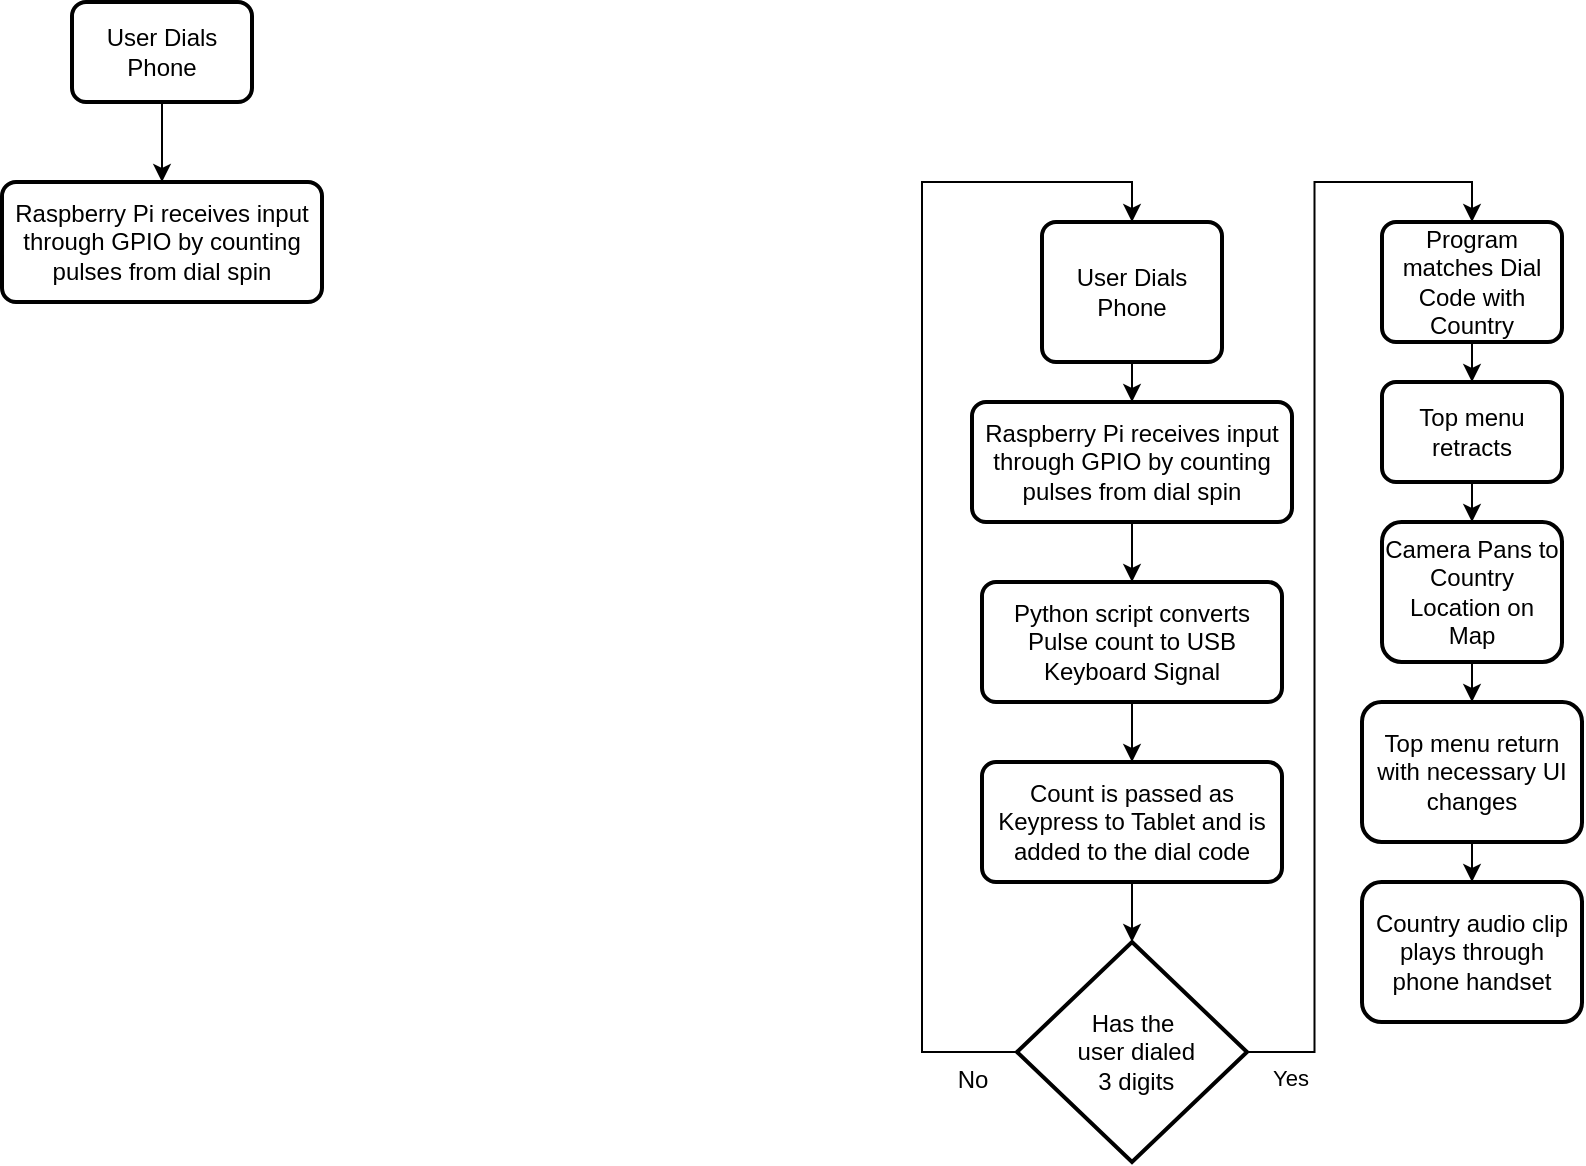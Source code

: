<mxfile version="16.5.1" type="device"><diagram id="3JBherdVbbNZYM-BLbzv" name="Page-1"><mxGraphModel dx="1106" dy="876" grid="1" gridSize="10" guides="1" tooltips="1" connect="1" arrows="1" fold="1" page="1" pageScale="1" pageWidth="850" pageHeight="1100" math="0" shadow="0"><root><mxCell id="0"/><mxCell id="1" parent="0"/><mxCell id="Dqg0gnAiCTm7pa3ZWLo--4" value="" style="edgeStyle=orthogonalEdgeStyle;rounded=0;orthogonalLoop=1;jettySize=auto;html=1;entryX=0.5;entryY=0;entryDx=0;entryDy=0;" parent="1" source="Dqg0gnAiCTm7pa3ZWLo--31" target="Dqg0gnAiCTm7pa3ZWLo--32" edge="1"><mxGeometry relative="1" as="geometry"><mxPoint x="615" y="210.0" as="sourcePoint"/><mxPoint x="615" y="230.0" as="targetPoint"/></mxGeometry></mxCell><mxCell id="Dqg0gnAiCTm7pa3ZWLo--20" style="edgeStyle=orthogonalEdgeStyle;rounded=0;orthogonalLoop=1;jettySize=auto;html=1;entryX=0.5;entryY=0;entryDx=0;entryDy=0;entryPerimeter=0;exitX=0.5;exitY=1;exitDx=0;exitDy=0;" parent="1" source="Dqg0gnAiCTm7pa3ZWLo--37" target="Dqg0gnAiCTm7pa3ZWLo--19" edge="1"><mxGeometry relative="1" as="geometry"><mxPoint x="610.029" y="510" as="sourcePoint"/></mxGeometry></mxCell><mxCell id="Dqg0gnAiCTm7pa3ZWLo--21" style="edgeStyle=orthogonalEdgeStyle;rounded=0;orthogonalLoop=1;jettySize=auto;html=1;entryX=0.5;entryY=0;entryDx=0;entryDy=0;exitX=0;exitY=0.5;exitDx=0;exitDy=0;exitPerimeter=0;" parent="1" source="Dqg0gnAiCTm7pa3ZWLo--19" target="Dqg0gnAiCTm7pa3ZWLo--31" edge="1"><mxGeometry relative="1" as="geometry"><mxPoint x="615" y="160" as="targetPoint"/><Array as="points"><mxPoint x="510" y="565"/><mxPoint x="510" y="130"/><mxPoint x="615" y="130"/></Array></mxGeometry></mxCell><mxCell id="Dqg0gnAiCTm7pa3ZWLo--22" value="No" style="edgeLabel;html=1;align=center;verticalAlign=top;resizable=0;points=[];fontSize=12;" parent="Dqg0gnAiCTm7pa3ZWLo--21" vertex="1" connectable="0"><mxGeometry x="-0.83" y="-3" relative="1" as="geometry"><mxPoint x="22" y="4" as="offset"/></mxGeometry></mxCell><mxCell id="ghjFsBjEfaQiXUaX_Viu-1" value="Yes" style="edgeStyle=orthogonalEdgeStyle;rounded=0;orthogonalLoop=1;jettySize=auto;html=1;entryX=0.5;entryY=0;entryDx=0;entryDy=0;verticalAlign=top;" parent="1" source="Dqg0gnAiCTm7pa3ZWLo--19" target="Dqg0gnAiCTm7pa3ZWLo--30" edge="1"><mxGeometry x="-0.926" relative="1" as="geometry"><mxPoint as="offset"/></mxGeometry></mxCell><mxCell id="Dqg0gnAiCTm7pa3ZWLo--19" value="Has the&lt;br&gt;&amp;nbsp;user dialed&lt;br&gt;&amp;nbsp;3 digits" style="strokeWidth=2;html=1;shape=mxgraph.flowchart.decision;whiteSpace=wrap;" parent="1" vertex="1"><mxGeometry x="557.5" y="510" width="115" height="110" as="geometry"/></mxCell><mxCell id="ghjFsBjEfaQiXUaX_Viu-5" value="" style="edgeStyle=orthogonalEdgeStyle;rounded=0;orthogonalLoop=1;jettySize=auto;html=1;" parent="1" source="Dqg0gnAiCTm7pa3ZWLo--30" target="ghjFsBjEfaQiXUaX_Viu-4" edge="1"><mxGeometry relative="1" as="geometry"/></mxCell><mxCell id="Dqg0gnAiCTm7pa3ZWLo--30" value="&lt;span&gt;Program matches Dial Code with Country&lt;/span&gt;" style="rounded=1;whiteSpace=wrap;html=1;absoluteArcSize=1;arcSize=14;strokeWidth=2;fontSize=12;" parent="1" vertex="1"><mxGeometry x="740" y="150" width="90" height="60" as="geometry"/></mxCell><mxCell id="Dqg0gnAiCTm7pa3ZWLo--31" value="User Dials &lt;br&gt;Phone" style="rounded=1;whiteSpace=wrap;html=1;absoluteArcSize=1;arcSize=14;strokeWidth=2;fontSize=12;" parent="1" vertex="1"><mxGeometry x="570" y="150" width="90" height="70" as="geometry"/></mxCell><mxCell id="Dqg0gnAiCTm7pa3ZWLo--36" style="edgeStyle=orthogonalEdgeStyle;rounded=0;orthogonalLoop=1;jettySize=auto;html=1;entryX=0.5;entryY=0;entryDx=0;entryDy=0;fontSize=12;" parent="1" source="Dqg0gnAiCTm7pa3ZWLo--32" target="Dqg0gnAiCTm7pa3ZWLo--35" edge="1"><mxGeometry relative="1" as="geometry"/></mxCell><mxCell id="Dqg0gnAiCTm7pa3ZWLo--32" value="&lt;span&gt;Raspberry Pi receives input through GPIO by counting pulses from dial spin&lt;/span&gt;" style="rounded=1;whiteSpace=wrap;html=1;absoluteArcSize=1;arcSize=14;strokeWidth=2;fontSize=12;" parent="1" vertex="1"><mxGeometry x="535" y="240" width="160" height="60" as="geometry"/></mxCell><mxCell id="Dqg0gnAiCTm7pa3ZWLo--38" style="edgeStyle=orthogonalEdgeStyle;rounded=0;orthogonalLoop=1;jettySize=auto;html=1;entryX=0.5;entryY=0;entryDx=0;entryDy=0;fontSize=12;" parent="1" source="Dqg0gnAiCTm7pa3ZWLo--35" target="Dqg0gnAiCTm7pa3ZWLo--37" edge="1"><mxGeometry relative="1" as="geometry"/></mxCell><mxCell id="Dqg0gnAiCTm7pa3ZWLo--35" value="&lt;span&gt;Python script converts Pulse count to USB Keyboard Signal&lt;/span&gt;" style="rounded=1;whiteSpace=wrap;html=1;absoluteArcSize=1;arcSize=14;strokeWidth=2;fontSize=12;" parent="1" vertex="1"><mxGeometry x="540" y="330" width="150" height="60" as="geometry"/></mxCell><mxCell id="Dqg0gnAiCTm7pa3ZWLo--37" value="&lt;span&gt;Count is passed as Keypress to Tablet and is added to the dial code&lt;/span&gt;" style="rounded=1;whiteSpace=wrap;html=1;absoluteArcSize=1;arcSize=14;strokeWidth=2;fontSize=12;" parent="1" vertex="1"><mxGeometry x="540" y="420" width="150" height="60" as="geometry"/></mxCell><mxCell id="ghjFsBjEfaQiXUaX_Viu-8" value="" style="edgeStyle=orthogonalEdgeStyle;rounded=0;orthogonalLoop=1;jettySize=auto;html=1;" parent="1" source="ghjFsBjEfaQiXUaX_Viu-4" target="ghjFsBjEfaQiXUaX_Viu-7" edge="1"><mxGeometry relative="1" as="geometry"/></mxCell><mxCell id="ghjFsBjEfaQiXUaX_Viu-4" value="Top menu retracts" style="whiteSpace=wrap;html=1;rounded=1;arcSize=14;strokeWidth=2;" parent="1" vertex="1"><mxGeometry x="740" y="230" width="90" height="50" as="geometry"/></mxCell><mxCell id="ghjFsBjEfaQiXUaX_Viu-10" value="" style="edgeStyle=orthogonalEdgeStyle;rounded=0;orthogonalLoop=1;jettySize=auto;html=1;" parent="1" source="ghjFsBjEfaQiXUaX_Viu-7" target="ghjFsBjEfaQiXUaX_Viu-9" edge="1"><mxGeometry relative="1" as="geometry"/></mxCell><mxCell id="ghjFsBjEfaQiXUaX_Viu-7" value="Camera Pans to Country Location on Map" style="whiteSpace=wrap;html=1;rounded=1;arcSize=14;strokeWidth=2;" parent="1" vertex="1"><mxGeometry x="740" y="300" width="90" height="70" as="geometry"/></mxCell><mxCell id="ghjFsBjEfaQiXUaX_Viu-12" value="" style="edgeStyle=orthogonalEdgeStyle;rounded=0;orthogonalLoop=1;jettySize=auto;html=1;" parent="1" source="ghjFsBjEfaQiXUaX_Viu-9" target="ghjFsBjEfaQiXUaX_Viu-11" edge="1"><mxGeometry relative="1" as="geometry"/></mxCell><mxCell id="ghjFsBjEfaQiXUaX_Viu-9" value="Top menu return with necessary UI changes" style="whiteSpace=wrap;html=1;rounded=1;arcSize=14;strokeWidth=2;" parent="1" vertex="1"><mxGeometry x="730" y="390" width="110" height="70" as="geometry"/></mxCell><mxCell id="ghjFsBjEfaQiXUaX_Viu-11" value="Country audio clip plays through phone handset" style="whiteSpace=wrap;html=1;rounded=1;arcSize=14;strokeWidth=2;" parent="1" vertex="1"><mxGeometry x="730" y="480" width="110" height="70" as="geometry"/></mxCell><mxCell id="Pw28-b9J2zr8CoqekWKs-6" style="edgeStyle=orthogonalEdgeStyle;rounded=0;orthogonalLoop=1;jettySize=auto;html=1;" edge="1" parent="1" source="Pw28-b9J2zr8CoqekWKs-4" target="Pw28-b9J2zr8CoqekWKs-5"><mxGeometry relative="1" as="geometry"/></mxCell><mxCell id="Pw28-b9J2zr8CoqekWKs-4" value="User Dials &lt;br&gt;Phone" style="rounded=1;whiteSpace=wrap;html=1;absoluteArcSize=1;arcSize=14;strokeWidth=2;fontSize=12;" vertex="1" parent="1"><mxGeometry x="85" y="40" width="90" height="50" as="geometry"/></mxCell><mxCell id="Pw28-b9J2zr8CoqekWKs-5" value="&lt;span&gt;Raspberry Pi receives input through GPIO by counting pulses from dial spin&lt;/span&gt;" style="rounded=1;whiteSpace=wrap;html=1;absoluteArcSize=1;arcSize=14;strokeWidth=2;fontSize=12;" vertex="1" parent="1"><mxGeometry x="50" y="130" width="160" height="60" as="geometry"/></mxCell></root></mxGraphModel></diagram></mxfile>